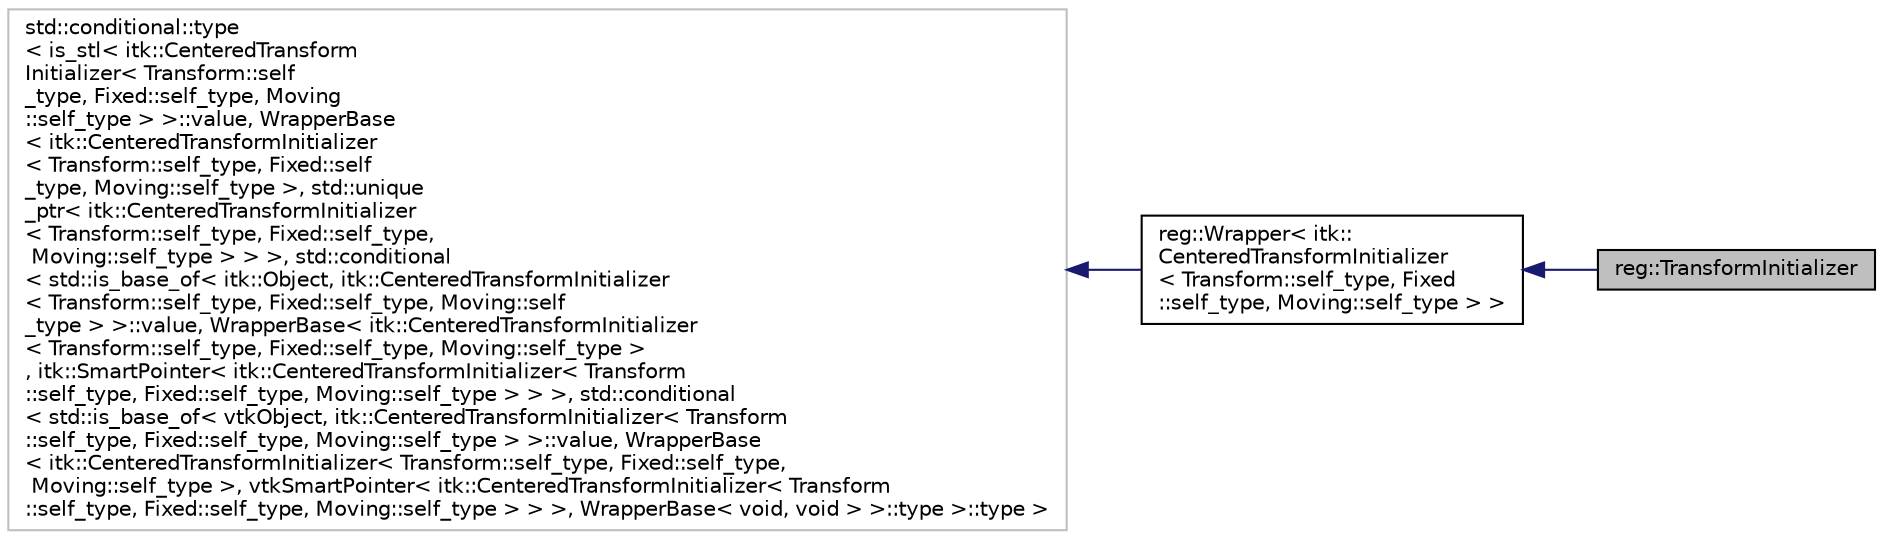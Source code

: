 digraph "reg::TransformInitializer"
{
  edge [fontname="Helvetica",fontsize="10",labelfontname="Helvetica",labelfontsize="10"];
  node [fontname="Helvetica",fontsize="10",shape=record];
  rankdir="LR";
  Node4 [label="reg::TransformInitializer",height=0.2,width=0.4,color="black", fillcolor="grey75", style="filled", fontcolor="black"];
  Node5 -> Node4 [dir="back",color="midnightblue",fontsize="10",style="solid",fontname="Helvetica"];
  Node5 [label="reg::Wrapper\< itk::\lCenteredTransformInitializer\l\< Transform::self_type, Fixed\l::self_type, Moving::self_type \> \>",height=0.2,width=0.4,color="black", fillcolor="white", style="filled",URL="$structreg_1_1_wrapper.html"];
  Node6 -> Node5 [dir="back",color="midnightblue",fontsize="10",style="solid",fontname="Helvetica"];
  Node6 [label="std::conditional::type\l\< is_stl\< itk::CenteredTransform\lInitializer\< Transform::self\l_type, Fixed::self_type, Moving\l::self_type \> \>::value, WrapperBase\l\< itk::CenteredTransformInitializer\l\< Transform::self_type, Fixed::self\l_type, Moving::self_type \>, std::unique\l_ptr\< itk::CenteredTransformInitializer\l\< Transform::self_type, Fixed::self_type,\l Moving::self_type \> \> \>, std::conditional\l\< std::is_base_of\< itk::Object, itk::CenteredTransformInitializer\l\< Transform::self_type, Fixed::self_type, Moving::self\l_type \> \>::value, WrapperBase\< itk::CenteredTransformInitializer\l\< Transform::self_type, Fixed::self_type, Moving::self_type \>\l, itk::SmartPointer\< itk::CenteredTransformInitializer\< Transform\l::self_type, Fixed::self_type, Moving::self_type \> \> \>, std::conditional\l\< std::is_base_of\< vtkObject, itk::CenteredTransformInitializer\< Transform\l::self_type, Fixed::self_type, Moving::self_type \> \>::value, WrapperBase\l\< itk::CenteredTransformInitializer\< Transform::self_type, Fixed::self_type,\l Moving::self_type \>, vtkSmartPointer\< itk::CenteredTransformInitializer\< Transform\l::self_type, Fixed::self_type, Moving::self_type \> \> \>, WrapperBase\< void, void \> \>::type \>::type \>",height=0.2,width=0.4,color="grey75", fillcolor="white", style="filled"];
}
